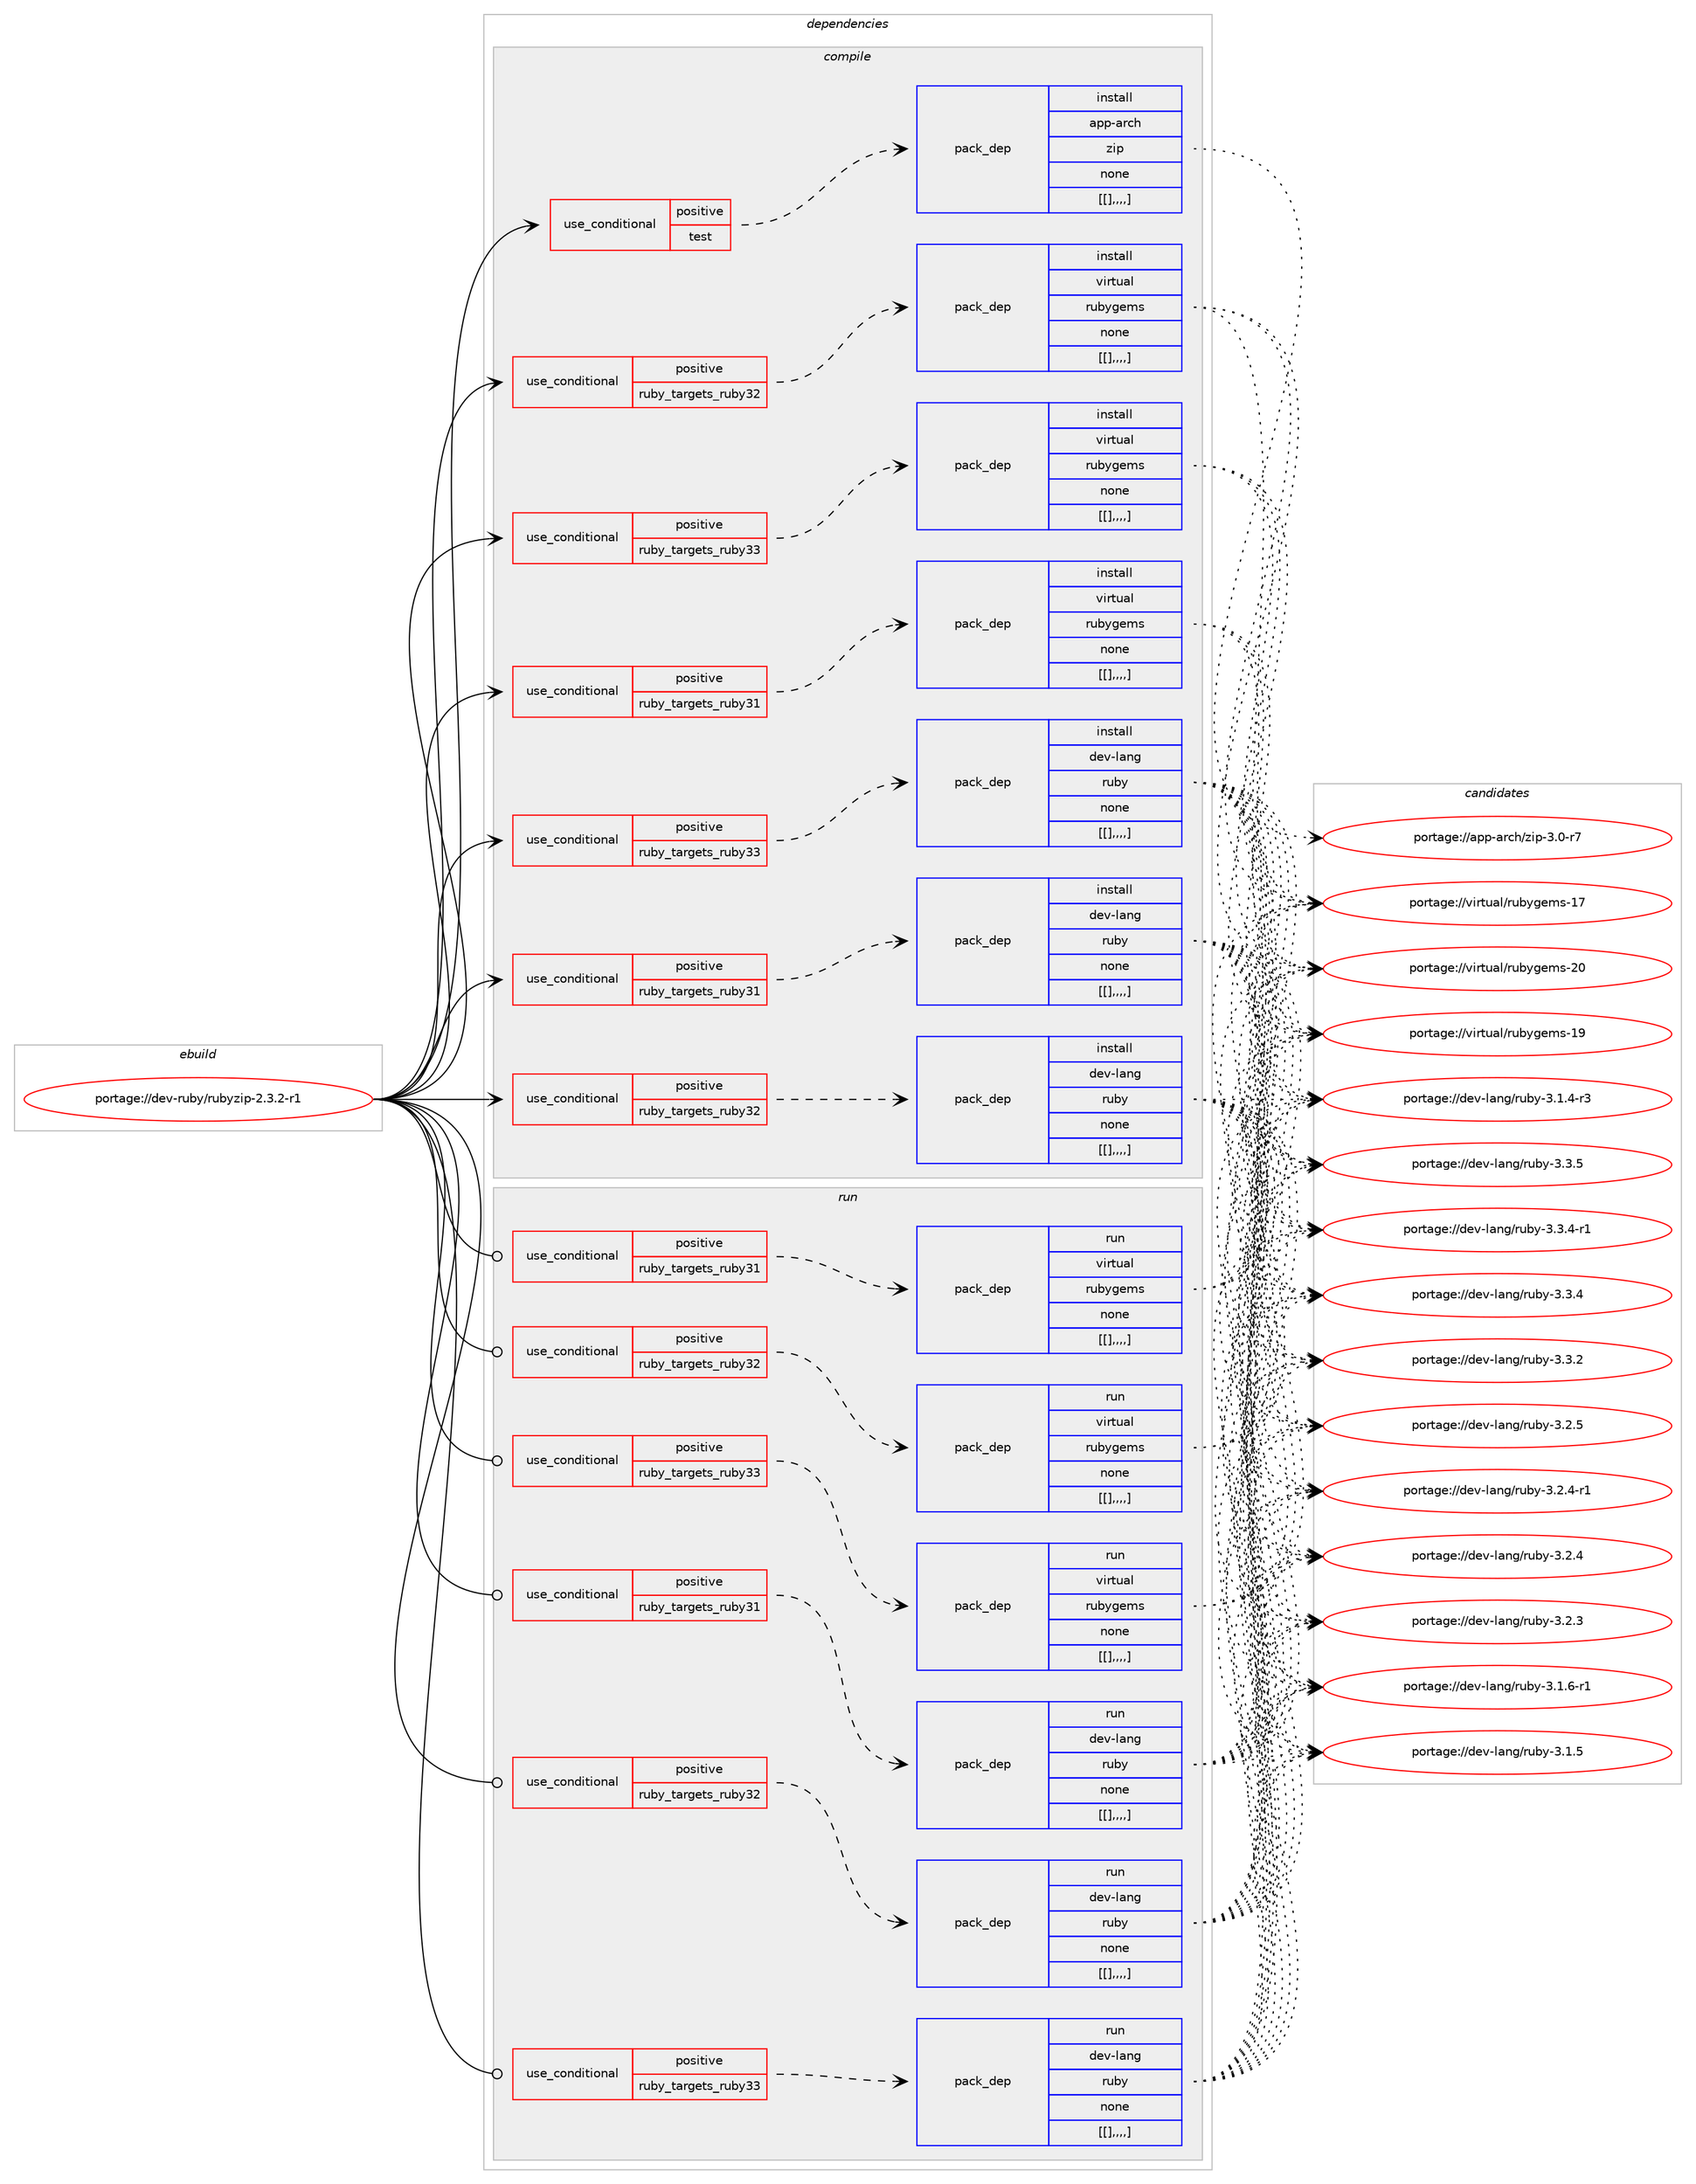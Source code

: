digraph prolog {

# *************
# Graph options
# *************

newrank=true;
concentrate=true;
compound=true;
graph [rankdir=LR,fontname=Helvetica,fontsize=10,ranksep=1.5];#, ranksep=2.5, nodesep=0.2];
edge  [arrowhead=vee];
node  [fontname=Helvetica,fontsize=10];

# **********
# The ebuild
# **********

subgraph cluster_leftcol {
color=gray;
label=<<i>ebuild</i>>;
id [label="portage://dev-ruby/rubyzip-2.3.2-r1", color=red, width=4, href="../dev-ruby/rubyzip-2.3.2-r1.svg"];
}

# ****************
# The dependencies
# ****************

subgraph cluster_midcol {
color=gray;
label=<<i>dependencies</i>>;
subgraph cluster_compile {
fillcolor="#eeeeee";
style=filled;
label=<<i>compile</i>>;
subgraph cond57629 {
dependency205430 [label=<<TABLE BORDER="0" CELLBORDER="1" CELLSPACING="0" CELLPADDING="4"><TR><TD ROWSPAN="3" CELLPADDING="10">use_conditional</TD></TR><TR><TD>positive</TD></TR><TR><TD>ruby_targets_ruby31</TD></TR></TABLE>>, shape=none, color=red];
subgraph pack146424 {
dependency205431 [label=<<TABLE BORDER="0" CELLBORDER="1" CELLSPACING="0" CELLPADDING="4" WIDTH="220"><TR><TD ROWSPAN="6" CELLPADDING="30">pack_dep</TD></TR><TR><TD WIDTH="110">install</TD></TR><TR><TD>dev-lang</TD></TR><TR><TD>ruby</TD></TR><TR><TD>none</TD></TR><TR><TD>[[],,,,]</TD></TR></TABLE>>, shape=none, color=blue];
}
dependency205430:e -> dependency205431:w [weight=20,style="dashed",arrowhead="vee"];
}
id:e -> dependency205430:w [weight=20,style="solid",arrowhead="vee"];
subgraph cond57630 {
dependency205432 [label=<<TABLE BORDER="0" CELLBORDER="1" CELLSPACING="0" CELLPADDING="4"><TR><TD ROWSPAN="3" CELLPADDING="10">use_conditional</TD></TR><TR><TD>positive</TD></TR><TR><TD>ruby_targets_ruby31</TD></TR></TABLE>>, shape=none, color=red];
subgraph pack146425 {
dependency205433 [label=<<TABLE BORDER="0" CELLBORDER="1" CELLSPACING="0" CELLPADDING="4" WIDTH="220"><TR><TD ROWSPAN="6" CELLPADDING="30">pack_dep</TD></TR><TR><TD WIDTH="110">install</TD></TR><TR><TD>virtual</TD></TR><TR><TD>rubygems</TD></TR><TR><TD>none</TD></TR><TR><TD>[[],,,,]</TD></TR></TABLE>>, shape=none, color=blue];
}
dependency205432:e -> dependency205433:w [weight=20,style="dashed",arrowhead="vee"];
}
id:e -> dependency205432:w [weight=20,style="solid",arrowhead="vee"];
subgraph cond57631 {
dependency205434 [label=<<TABLE BORDER="0" CELLBORDER="1" CELLSPACING="0" CELLPADDING="4"><TR><TD ROWSPAN="3" CELLPADDING="10">use_conditional</TD></TR><TR><TD>positive</TD></TR><TR><TD>ruby_targets_ruby32</TD></TR></TABLE>>, shape=none, color=red];
subgraph pack146426 {
dependency205435 [label=<<TABLE BORDER="0" CELLBORDER="1" CELLSPACING="0" CELLPADDING="4" WIDTH="220"><TR><TD ROWSPAN="6" CELLPADDING="30">pack_dep</TD></TR><TR><TD WIDTH="110">install</TD></TR><TR><TD>dev-lang</TD></TR><TR><TD>ruby</TD></TR><TR><TD>none</TD></TR><TR><TD>[[],,,,]</TD></TR></TABLE>>, shape=none, color=blue];
}
dependency205434:e -> dependency205435:w [weight=20,style="dashed",arrowhead="vee"];
}
id:e -> dependency205434:w [weight=20,style="solid",arrowhead="vee"];
subgraph cond57632 {
dependency205436 [label=<<TABLE BORDER="0" CELLBORDER="1" CELLSPACING="0" CELLPADDING="4"><TR><TD ROWSPAN="3" CELLPADDING="10">use_conditional</TD></TR><TR><TD>positive</TD></TR><TR><TD>ruby_targets_ruby32</TD></TR></TABLE>>, shape=none, color=red];
subgraph pack146427 {
dependency205437 [label=<<TABLE BORDER="0" CELLBORDER="1" CELLSPACING="0" CELLPADDING="4" WIDTH="220"><TR><TD ROWSPAN="6" CELLPADDING="30">pack_dep</TD></TR><TR><TD WIDTH="110">install</TD></TR><TR><TD>virtual</TD></TR><TR><TD>rubygems</TD></TR><TR><TD>none</TD></TR><TR><TD>[[],,,,]</TD></TR></TABLE>>, shape=none, color=blue];
}
dependency205436:e -> dependency205437:w [weight=20,style="dashed",arrowhead="vee"];
}
id:e -> dependency205436:w [weight=20,style="solid",arrowhead="vee"];
subgraph cond57633 {
dependency205438 [label=<<TABLE BORDER="0" CELLBORDER="1" CELLSPACING="0" CELLPADDING="4"><TR><TD ROWSPAN="3" CELLPADDING="10">use_conditional</TD></TR><TR><TD>positive</TD></TR><TR><TD>ruby_targets_ruby33</TD></TR></TABLE>>, shape=none, color=red];
subgraph pack146428 {
dependency205439 [label=<<TABLE BORDER="0" CELLBORDER="1" CELLSPACING="0" CELLPADDING="4" WIDTH="220"><TR><TD ROWSPAN="6" CELLPADDING="30">pack_dep</TD></TR><TR><TD WIDTH="110">install</TD></TR><TR><TD>dev-lang</TD></TR><TR><TD>ruby</TD></TR><TR><TD>none</TD></TR><TR><TD>[[],,,,]</TD></TR></TABLE>>, shape=none, color=blue];
}
dependency205438:e -> dependency205439:w [weight=20,style="dashed",arrowhead="vee"];
}
id:e -> dependency205438:w [weight=20,style="solid",arrowhead="vee"];
subgraph cond57634 {
dependency205440 [label=<<TABLE BORDER="0" CELLBORDER="1" CELLSPACING="0" CELLPADDING="4"><TR><TD ROWSPAN="3" CELLPADDING="10">use_conditional</TD></TR><TR><TD>positive</TD></TR><TR><TD>ruby_targets_ruby33</TD></TR></TABLE>>, shape=none, color=red];
subgraph pack146429 {
dependency205441 [label=<<TABLE BORDER="0" CELLBORDER="1" CELLSPACING="0" CELLPADDING="4" WIDTH="220"><TR><TD ROWSPAN="6" CELLPADDING="30">pack_dep</TD></TR><TR><TD WIDTH="110">install</TD></TR><TR><TD>virtual</TD></TR><TR><TD>rubygems</TD></TR><TR><TD>none</TD></TR><TR><TD>[[],,,,]</TD></TR></TABLE>>, shape=none, color=blue];
}
dependency205440:e -> dependency205441:w [weight=20,style="dashed",arrowhead="vee"];
}
id:e -> dependency205440:w [weight=20,style="solid",arrowhead="vee"];
subgraph cond57635 {
dependency205442 [label=<<TABLE BORDER="0" CELLBORDER="1" CELLSPACING="0" CELLPADDING="4"><TR><TD ROWSPAN="3" CELLPADDING="10">use_conditional</TD></TR><TR><TD>positive</TD></TR><TR><TD>test</TD></TR></TABLE>>, shape=none, color=red];
subgraph pack146430 {
dependency205443 [label=<<TABLE BORDER="0" CELLBORDER="1" CELLSPACING="0" CELLPADDING="4" WIDTH="220"><TR><TD ROWSPAN="6" CELLPADDING="30">pack_dep</TD></TR><TR><TD WIDTH="110">install</TD></TR><TR><TD>app-arch</TD></TR><TR><TD>zip</TD></TR><TR><TD>none</TD></TR><TR><TD>[[],,,,]</TD></TR></TABLE>>, shape=none, color=blue];
}
dependency205442:e -> dependency205443:w [weight=20,style="dashed",arrowhead="vee"];
}
id:e -> dependency205442:w [weight=20,style="solid",arrowhead="vee"];
}
subgraph cluster_compileandrun {
fillcolor="#eeeeee";
style=filled;
label=<<i>compile and run</i>>;
}
subgraph cluster_run {
fillcolor="#eeeeee";
style=filled;
label=<<i>run</i>>;
subgraph cond57636 {
dependency205444 [label=<<TABLE BORDER="0" CELLBORDER="1" CELLSPACING="0" CELLPADDING="4"><TR><TD ROWSPAN="3" CELLPADDING="10">use_conditional</TD></TR><TR><TD>positive</TD></TR><TR><TD>ruby_targets_ruby31</TD></TR></TABLE>>, shape=none, color=red];
subgraph pack146431 {
dependency205445 [label=<<TABLE BORDER="0" CELLBORDER="1" CELLSPACING="0" CELLPADDING="4" WIDTH="220"><TR><TD ROWSPAN="6" CELLPADDING="30">pack_dep</TD></TR><TR><TD WIDTH="110">run</TD></TR><TR><TD>dev-lang</TD></TR><TR><TD>ruby</TD></TR><TR><TD>none</TD></TR><TR><TD>[[],,,,]</TD></TR></TABLE>>, shape=none, color=blue];
}
dependency205444:e -> dependency205445:w [weight=20,style="dashed",arrowhead="vee"];
}
id:e -> dependency205444:w [weight=20,style="solid",arrowhead="odot"];
subgraph cond57637 {
dependency205446 [label=<<TABLE BORDER="0" CELLBORDER="1" CELLSPACING="0" CELLPADDING="4"><TR><TD ROWSPAN="3" CELLPADDING="10">use_conditional</TD></TR><TR><TD>positive</TD></TR><TR><TD>ruby_targets_ruby31</TD></TR></TABLE>>, shape=none, color=red];
subgraph pack146432 {
dependency205447 [label=<<TABLE BORDER="0" CELLBORDER="1" CELLSPACING="0" CELLPADDING="4" WIDTH="220"><TR><TD ROWSPAN="6" CELLPADDING="30">pack_dep</TD></TR><TR><TD WIDTH="110">run</TD></TR><TR><TD>virtual</TD></TR><TR><TD>rubygems</TD></TR><TR><TD>none</TD></TR><TR><TD>[[],,,,]</TD></TR></TABLE>>, shape=none, color=blue];
}
dependency205446:e -> dependency205447:w [weight=20,style="dashed",arrowhead="vee"];
}
id:e -> dependency205446:w [weight=20,style="solid",arrowhead="odot"];
subgraph cond57638 {
dependency205448 [label=<<TABLE BORDER="0" CELLBORDER="1" CELLSPACING="0" CELLPADDING="4"><TR><TD ROWSPAN="3" CELLPADDING="10">use_conditional</TD></TR><TR><TD>positive</TD></TR><TR><TD>ruby_targets_ruby32</TD></TR></TABLE>>, shape=none, color=red];
subgraph pack146433 {
dependency205449 [label=<<TABLE BORDER="0" CELLBORDER="1" CELLSPACING="0" CELLPADDING="4" WIDTH="220"><TR><TD ROWSPAN="6" CELLPADDING="30">pack_dep</TD></TR><TR><TD WIDTH="110">run</TD></TR><TR><TD>dev-lang</TD></TR><TR><TD>ruby</TD></TR><TR><TD>none</TD></TR><TR><TD>[[],,,,]</TD></TR></TABLE>>, shape=none, color=blue];
}
dependency205448:e -> dependency205449:w [weight=20,style="dashed",arrowhead="vee"];
}
id:e -> dependency205448:w [weight=20,style="solid",arrowhead="odot"];
subgraph cond57639 {
dependency205450 [label=<<TABLE BORDER="0" CELLBORDER="1" CELLSPACING="0" CELLPADDING="4"><TR><TD ROWSPAN="3" CELLPADDING="10">use_conditional</TD></TR><TR><TD>positive</TD></TR><TR><TD>ruby_targets_ruby32</TD></TR></TABLE>>, shape=none, color=red];
subgraph pack146434 {
dependency205451 [label=<<TABLE BORDER="0" CELLBORDER="1" CELLSPACING="0" CELLPADDING="4" WIDTH="220"><TR><TD ROWSPAN="6" CELLPADDING="30">pack_dep</TD></TR><TR><TD WIDTH="110">run</TD></TR><TR><TD>virtual</TD></TR><TR><TD>rubygems</TD></TR><TR><TD>none</TD></TR><TR><TD>[[],,,,]</TD></TR></TABLE>>, shape=none, color=blue];
}
dependency205450:e -> dependency205451:w [weight=20,style="dashed",arrowhead="vee"];
}
id:e -> dependency205450:w [weight=20,style="solid",arrowhead="odot"];
subgraph cond57640 {
dependency205452 [label=<<TABLE BORDER="0" CELLBORDER="1" CELLSPACING="0" CELLPADDING="4"><TR><TD ROWSPAN="3" CELLPADDING="10">use_conditional</TD></TR><TR><TD>positive</TD></TR><TR><TD>ruby_targets_ruby33</TD></TR></TABLE>>, shape=none, color=red];
subgraph pack146435 {
dependency205453 [label=<<TABLE BORDER="0" CELLBORDER="1" CELLSPACING="0" CELLPADDING="4" WIDTH="220"><TR><TD ROWSPAN="6" CELLPADDING="30">pack_dep</TD></TR><TR><TD WIDTH="110">run</TD></TR><TR><TD>dev-lang</TD></TR><TR><TD>ruby</TD></TR><TR><TD>none</TD></TR><TR><TD>[[],,,,]</TD></TR></TABLE>>, shape=none, color=blue];
}
dependency205452:e -> dependency205453:w [weight=20,style="dashed",arrowhead="vee"];
}
id:e -> dependency205452:w [weight=20,style="solid",arrowhead="odot"];
subgraph cond57641 {
dependency205454 [label=<<TABLE BORDER="0" CELLBORDER="1" CELLSPACING="0" CELLPADDING="4"><TR><TD ROWSPAN="3" CELLPADDING="10">use_conditional</TD></TR><TR><TD>positive</TD></TR><TR><TD>ruby_targets_ruby33</TD></TR></TABLE>>, shape=none, color=red];
subgraph pack146436 {
dependency205455 [label=<<TABLE BORDER="0" CELLBORDER="1" CELLSPACING="0" CELLPADDING="4" WIDTH="220"><TR><TD ROWSPAN="6" CELLPADDING="30">pack_dep</TD></TR><TR><TD WIDTH="110">run</TD></TR><TR><TD>virtual</TD></TR><TR><TD>rubygems</TD></TR><TR><TD>none</TD></TR><TR><TD>[[],,,,]</TD></TR></TABLE>>, shape=none, color=blue];
}
dependency205454:e -> dependency205455:w [weight=20,style="dashed",arrowhead="vee"];
}
id:e -> dependency205454:w [weight=20,style="solid",arrowhead="odot"];
}
}

# **************
# The candidates
# **************

subgraph cluster_choices {
rank=same;
color=gray;
label=<<i>candidates</i>>;

subgraph choice146424 {
color=black;
nodesep=1;
choice10010111845108971101034711411798121455146514653 [label="portage://dev-lang/ruby-3.3.5", color=red, width=4,href="../dev-lang/ruby-3.3.5.svg"];
choice100101118451089711010347114117981214551465146524511449 [label="portage://dev-lang/ruby-3.3.4-r1", color=red, width=4,href="../dev-lang/ruby-3.3.4-r1.svg"];
choice10010111845108971101034711411798121455146514652 [label="portage://dev-lang/ruby-3.3.4", color=red, width=4,href="../dev-lang/ruby-3.3.4.svg"];
choice10010111845108971101034711411798121455146514650 [label="portage://dev-lang/ruby-3.3.2", color=red, width=4,href="../dev-lang/ruby-3.3.2.svg"];
choice10010111845108971101034711411798121455146504653 [label="portage://dev-lang/ruby-3.2.5", color=red, width=4,href="../dev-lang/ruby-3.2.5.svg"];
choice100101118451089711010347114117981214551465046524511449 [label="portage://dev-lang/ruby-3.2.4-r1", color=red, width=4,href="../dev-lang/ruby-3.2.4-r1.svg"];
choice10010111845108971101034711411798121455146504652 [label="portage://dev-lang/ruby-3.2.4", color=red, width=4,href="../dev-lang/ruby-3.2.4.svg"];
choice10010111845108971101034711411798121455146504651 [label="portage://dev-lang/ruby-3.2.3", color=red, width=4,href="../dev-lang/ruby-3.2.3.svg"];
choice100101118451089711010347114117981214551464946544511449 [label="portage://dev-lang/ruby-3.1.6-r1", color=red, width=4,href="../dev-lang/ruby-3.1.6-r1.svg"];
choice10010111845108971101034711411798121455146494653 [label="portage://dev-lang/ruby-3.1.5", color=red, width=4,href="../dev-lang/ruby-3.1.5.svg"];
choice100101118451089711010347114117981214551464946524511451 [label="portage://dev-lang/ruby-3.1.4-r3", color=red, width=4,href="../dev-lang/ruby-3.1.4-r3.svg"];
dependency205431:e -> choice10010111845108971101034711411798121455146514653:w [style=dotted,weight="100"];
dependency205431:e -> choice100101118451089711010347114117981214551465146524511449:w [style=dotted,weight="100"];
dependency205431:e -> choice10010111845108971101034711411798121455146514652:w [style=dotted,weight="100"];
dependency205431:e -> choice10010111845108971101034711411798121455146514650:w [style=dotted,weight="100"];
dependency205431:e -> choice10010111845108971101034711411798121455146504653:w [style=dotted,weight="100"];
dependency205431:e -> choice100101118451089711010347114117981214551465046524511449:w [style=dotted,weight="100"];
dependency205431:e -> choice10010111845108971101034711411798121455146504652:w [style=dotted,weight="100"];
dependency205431:e -> choice10010111845108971101034711411798121455146504651:w [style=dotted,weight="100"];
dependency205431:e -> choice100101118451089711010347114117981214551464946544511449:w [style=dotted,weight="100"];
dependency205431:e -> choice10010111845108971101034711411798121455146494653:w [style=dotted,weight="100"];
dependency205431:e -> choice100101118451089711010347114117981214551464946524511451:w [style=dotted,weight="100"];
}
subgraph choice146425 {
color=black;
nodesep=1;
choice118105114116117971084711411798121103101109115455048 [label="portage://virtual/rubygems-20", color=red, width=4,href="../virtual/rubygems-20.svg"];
choice118105114116117971084711411798121103101109115454957 [label="portage://virtual/rubygems-19", color=red, width=4,href="../virtual/rubygems-19.svg"];
choice118105114116117971084711411798121103101109115454955 [label="portage://virtual/rubygems-17", color=red, width=4,href="../virtual/rubygems-17.svg"];
dependency205433:e -> choice118105114116117971084711411798121103101109115455048:w [style=dotted,weight="100"];
dependency205433:e -> choice118105114116117971084711411798121103101109115454957:w [style=dotted,weight="100"];
dependency205433:e -> choice118105114116117971084711411798121103101109115454955:w [style=dotted,weight="100"];
}
subgraph choice146426 {
color=black;
nodesep=1;
choice10010111845108971101034711411798121455146514653 [label="portage://dev-lang/ruby-3.3.5", color=red, width=4,href="../dev-lang/ruby-3.3.5.svg"];
choice100101118451089711010347114117981214551465146524511449 [label="portage://dev-lang/ruby-3.3.4-r1", color=red, width=4,href="../dev-lang/ruby-3.3.4-r1.svg"];
choice10010111845108971101034711411798121455146514652 [label="portage://dev-lang/ruby-3.3.4", color=red, width=4,href="../dev-lang/ruby-3.3.4.svg"];
choice10010111845108971101034711411798121455146514650 [label="portage://dev-lang/ruby-3.3.2", color=red, width=4,href="../dev-lang/ruby-3.3.2.svg"];
choice10010111845108971101034711411798121455146504653 [label="portage://dev-lang/ruby-3.2.5", color=red, width=4,href="../dev-lang/ruby-3.2.5.svg"];
choice100101118451089711010347114117981214551465046524511449 [label="portage://dev-lang/ruby-3.2.4-r1", color=red, width=4,href="../dev-lang/ruby-3.2.4-r1.svg"];
choice10010111845108971101034711411798121455146504652 [label="portage://dev-lang/ruby-3.2.4", color=red, width=4,href="../dev-lang/ruby-3.2.4.svg"];
choice10010111845108971101034711411798121455146504651 [label="portage://dev-lang/ruby-3.2.3", color=red, width=4,href="../dev-lang/ruby-3.2.3.svg"];
choice100101118451089711010347114117981214551464946544511449 [label="portage://dev-lang/ruby-3.1.6-r1", color=red, width=4,href="../dev-lang/ruby-3.1.6-r1.svg"];
choice10010111845108971101034711411798121455146494653 [label="portage://dev-lang/ruby-3.1.5", color=red, width=4,href="../dev-lang/ruby-3.1.5.svg"];
choice100101118451089711010347114117981214551464946524511451 [label="portage://dev-lang/ruby-3.1.4-r3", color=red, width=4,href="../dev-lang/ruby-3.1.4-r3.svg"];
dependency205435:e -> choice10010111845108971101034711411798121455146514653:w [style=dotted,weight="100"];
dependency205435:e -> choice100101118451089711010347114117981214551465146524511449:w [style=dotted,weight="100"];
dependency205435:e -> choice10010111845108971101034711411798121455146514652:w [style=dotted,weight="100"];
dependency205435:e -> choice10010111845108971101034711411798121455146514650:w [style=dotted,weight="100"];
dependency205435:e -> choice10010111845108971101034711411798121455146504653:w [style=dotted,weight="100"];
dependency205435:e -> choice100101118451089711010347114117981214551465046524511449:w [style=dotted,weight="100"];
dependency205435:e -> choice10010111845108971101034711411798121455146504652:w [style=dotted,weight="100"];
dependency205435:e -> choice10010111845108971101034711411798121455146504651:w [style=dotted,weight="100"];
dependency205435:e -> choice100101118451089711010347114117981214551464946544511449:w [style=dotted,weight="100"];
dependency205435:e -> choice10010111845108971101034711411798121455146494653:w [style=dotted,weight="100"];
dependency205435:e -> choice100101118451089711010347114117981214551464946524511451:w [style=dotted,weight="100"];
}
subgraph choice146427 {
color=black;
nodesep=1;
choice118105114116117971084711411798121103101109115455048 [label="portage://virtual/rubygems-20", color=red, width=4,href="../virtual/rubygems-20.svg"];
choice118105114116117971084711411798121103101109115454957 [label="portage://virtual/rubygems-19", color=red, width=4,href="../virtual/rubygems-19.svg"];
choice118105114116117971084711411798121103101109115454955 [label="portage://virtual/rubygems-17", color=red, width=4,href="../virtual/rubygems-17.svg"];
dependency205437:e -> choice118105114116117971084711411798121103101109115455048:w [style=dotted,weight="100"];
dependency205437:e -> choice118105114116117971084711411798121103101109115454957:w [style=dotted,weight="100"];
dependency205437:e -> choice118105114116117971084711411798121103101109115454955:w [style=dotted,weight="100"];
}
subgraph choice146428 {
color=black;
nodesep=1;
choice10010111845108971101034711411798121455146514653 [label="portage://dev-lang/ruby-3.3.5", color=red, width=4,href="../dev-lang/ruby-3.3.5.svg"];
choice100101118451089711010347114117981214551465146524511449 [label="portage://dev-lang/ruby-3.3.4-r1", color=red, width=4,href="../dev-lang/ruby-3.3.4-r1.svg"];
choice10010111845108971101034711411798121455146514652 [label="portage://dev-lang/ruby-3.3.4", color=red, width=4,href="../dev-lang/ruby-3.3.4.svg"];
choice10010111845108971101034711411798121455146514650 [label="portage://dev-lang/ruby-3.3.2", color=red, width=4,href="../dev-lang/ruby-3.3.2.svg"];
choice10010111845108971101034711411798121455146504653 [label="portage://dev-lang/ruby-3.2.5", color=red, width=4,href="../dev-lang/ruby-3.2.5.svg"];
choice100101118451089711010347114117981214551465046524511449 [label="portage://dev-lang/ruby-3.2.4-r1", color=red, width=4,href="../dev-lang/ruby-3.2.4-r1.svg"];
choice10010111845108971101034711411798121455146504652 [label="portage://dev-lang/ruby-3.2.4", color=red, width=4,href="../dev-lang/ruby-3.2.4.svg"];
choice10010111845108971101034711411798121455146504651 [label="portage://dev-lang/ruby-3.2.3", color=red, width=4,href="../dev-lang/ruby-3.2.3.svg"];
choice100101118451089711010347114117981214551464946544511449 [label="portage://dev-lang/ruby-3.1.6-r1", color=red, width=4,href="../dev-lang/ruby-3.1.6-r1.svg"];
choice10010111845108971101034711411798121455146494653 [label="portage://dev-lang/ruby-3.1.5", color=red, width=4,href="../dev-lang/ruby-3.1.5.svg"];
choice100101118451089711010347114117981214551464946524511451 [label="portage://dev-lang/ruby-3.1.4-r3", color=red, width=4,href="../dev-lang/ruby-3.1.4-r3.svg"];
dependency205439:e -> choice10010111845108971101034711411798121455146514653:w [style=dotted,weight="100"];
dependency205439:e -> choice100101118451089711010347114117981214551465146524511449:w [style=dotted,weight="100"];
dependency205439:e -> choice10010111845108971101034711411798121455146514652:w [style=dotted,weight="100"];
dependency205439:e -> choice10010111845108971101034711411798121455146514650:w [style=dotted,weight="100"];
dependency205439:e -> choice10010111845108971101034711411798121455146504653:w [style=dotted,weight="100"];
dependency205439:e -> choice100101118451089711010347114117981214551465046524511449:w [style=dotted,weight="100"];
dependency205439:e -> choice10010111845108971101034711411798121455146504652:w [style=dotted,weight="100"];
dependency205439:e -> choice10010111845108971101034711411798121455146504651:w [style=dotted,weight="100"];
dependency205439:e -> choice100101118451089711010347114117981214551464946544511449:w [style=dotted,weight="100"];
dependency205439:e -> choice10010111845108971101034711411798121455146494653:w [style=dotted,weight="100"];
dependency205439:e -> choice100101118451089711010347114117981214551464946524511451:w [style=dotted,weight="100"];
}
subgraph choice146429 {
color=black;
nodesep=1;
choice118105114116117971084711411798121103101109115455048 [label="portage://virtual/rubygems-20", color=red, width=4,href="../virtual/rubygems-20.svg"];
choice118105114116117971084711411798121103101109115454957 [label="portage://virtual/rubygems-19", color=red, width=4,href="../virtual/rubygems-19.svg"];
choice118105114116117971084711411798121103101109115454955 [label="portage://virtual/rubygems-17", color=red, width=4,href="../virtual/rubygems-17.svg"];
dependency205441:e -> choice118105114116117971084711411798121103101109115455048:w [style=dotted,weight="100"];
dependency205441:e -> choice118105114116117971084711411798121103101109115454957:w [style=dotted,weight="100"];
dependency205441:e -> choice118105114116117971084711411798121103101109115454955:w [style=dotted,weight="100"];
}
subgraph choice146430 {
color=black;
nodesep=1;
choice9711211245971149910447122105112455146484511455 [label="portage://app-arch/zip-3.0-r7", color=red, width=4,href="../app-arch/zip-3.0-r7.svg"];
dependency205443:e -> choice9711211245971149910447122105112455146484511455:w [style=dotted,weight="100"];
}
subgraph choice146431 {
color=black;
nodesep=1;
choice10010111845108971101034711411798121455146514653 [label="portage://dev-lang/ruby-3.3.5", color=red, width=4,href="../dev-lang/ruby-3.3.5.svg"];
choice100101118451089711010347114117981214551465146524511449 [label="portage://dev-lang/ruby-3.3.4-r1", color=red, width=4,href="../dev-lang/ruby-3.3.4-r1.svg"];
choice10010111845108971101034711411798121455146514652 [label="portage://dev-lang/ruby-3.3.4", color=red, width=4,href="../dev-lang/ruby-3.3.4.svg"];
choice10010111845108971101034711411798121455146514650 [label="portage://dev-lang/ruby-3.3.2", color=red, width=4,href="../dev-lang/ruby-3.3.2.svg"];
choice10010111845108971101034711411798121455146504653 [label="portage://dev-lang/ruby-3.2.5", color=red, width=4,href="../dev-lang/ruby-3.2.5.svg"];
choice100101118451089711010347114117981214551465046524511449 [label="portage://dev-lang/ruby-3.2.4-r1", color=red, width=4,href="../dev-lang/ruby-3.2.4-r1.svg"];
choice10010111845108971101034711411798121455146504652 [label="portage://dev-lang/ruby-3.2.4", color=red, width=4,href="../dev-lang/ruby-3.2.4.svg"];
choice10010111845108971101034711411798121455146504651 [label="portage://dev-lang/ruby-3.2.3", color=red, width=4,href="../dev-lang/ruby-3.2.3.svg"];
choice100101118451089711010347114117981214551464946544511449 [label="portage://dev-lang/ruby-3.1.6-r1", color=red, width=4,href="../dev-lang/ruby-3.1.6-r1.svg"];
choice10010111845108971101034711411798121455146494653 [label="portage://dev-lang/ruby-3.1.5", color=red, width=4,href="../dev-lang/ruby-3.1.5.svg"];
choice100101118451089711010347114117981214551464946524511451 [label="portage://dev-lang/ruby-3.1.4-r3", color=red, width=4,href="../dev-lang/ruby-3.1.4-r3.svg"];
dependency205445:e -> choice10010111845108971101034711411798121455146514653:w [style=dotted,weight="100"];
dependency205445:e -> choice100101118451089711010347114117981214551465146524511449:w [style=dotted,weight="100"];
dependency205445:e -> choice10010111845108971101034711411798121455146514652:w [style=dotted,weight="100"];
dependency205445:e -> choice10010111845108971101034711411798121455146514650:w [style=dotted,weight="100"];
dependency205445:e -> choice10010111845108971101034711411798121455146504653:w [style=dotted,weight="100"];
dependency205445:e -> choice100101118451089711010347114117981214551465046524511449:w [style=dotted,weight="100"];
dependency205445:e -> choice10010111845108971101034711411798121455146504652:w [style=dotted,weight="100"];
dependency205445:e -> choice10010111845108971101034711411798121455146504651:w [style=dotted,weight="100"];
dependency205445:e -> choice100101118451089711010347114117981214551464946544511449:w [style=dotted,weight="100"];
dependency205445:e -> choice10010111845108971101034711411798121455146494653:w [style=dotted,weight="100"];
dependency205445:e -> choice100101118451089711010347114117981214551464946524511451:w [style=dotted,weight="100"];
}
subgraph choice146432 {
color=black;
nodesep=1;
choice118105114116117971084711411798121103101109115455048 [label="portage://virtual/rubygems-20", color=red, width=4,href="../virtual/rubygems-20.svg"];
choice118105114116117971084711411798121103101109115454957 [label="portage://virtual/rubygems-19", color=red, width=4,href="../virtual/rubygems-19.svg"];
choice118105114116117971084711411798121103101109115454955 [label="portage://virtual/rubygems-17", color=red, width=4,href="../virtual/rubygems-17.svg"];
dependency205447:e -> choice118105114116117971084711411798121103101109115455048:w [style=dotted,weight="100"];
dependency205447:e -> choice118105114116117971084711411798121103101109115454957:w [style=dotted,weight="100"];
dependency205447:e -> choice118105114116117971084711411798121103101109115454955:w [style=dotted,weight="100"];
}
subgraph choice146433 {
color=black;
nodesep=1;
choice10010111845108971101034711411798121455146514653 [label="portage://dev-lang/ruby-3.3.5", color=red, width=4,href="../dev-lang/ruby-3.3.5.svg"];
choice100101118451089711010347114117981214551465146524511449 [label="portage://dev-lang/ruby-3.3.4-r1", color=red, width=4,href="../dev-lang/ruby-3.3.4-r1.svg"];
choice10010111845108971101034711411798121455146514652 [label="portage://dev-lang/ruby-3.3.4", color=red, width=4,href="../dev-lang/ruby-3.3.4.svg"];
choice10010111845108971101034711411798121455146514650 [label="portage://dev-lang/ruby-3.3.2", color=red, width=4,href="../dev-lang/ruby-3.3.2.svg"];
choice10010111845108971101034711411798121455146504653 [label="portage://dev-lang/ruby-3.2.5", color=red, width=4,href="../dev-lang/ruby-3.2.5.svg"];
choice100101118451089711010347114117981214551465046524511449 [label="portage://dev-lang/ruby-3.2.4-r1", color=red, width=4,href="../dev-lang/ruby-3.2.4-r1.svg"];
choice10010111845108971101034711411798121455146504652 [label="portage://dev-lang/ruby-3.2.4", color=red, width=4,href="../dev-lang/ruby-3.2.4.svg"];
choice10010111845108971101034711411798121455146504651 [label="portage://dev-lang/ruby-3.2.3", color=red, width=4,href="../dev-lang/ruby-3.2.3.svg"];
choice100101118451089711010347114117981214551464946544511449 [label="portage://dev-lang/ruby-3.1.6-r1", color=red, width=4,href="../dev-lang/ruby-3.1.6-r1.svg"];
choice10010111845108971101034711411798121455146494653 [label="portage://dev-lang/ruby-3.1.5", color=red, width=4,href="../dev-lang/ruby-3.1.5.svg"];
choice100101118451089711010347114117981214551464946524511451 [label="portage://dev-lang/ruby-3.1.4-r3", color=red, width=4,href="../dev-lang/ruby-3.1.4-r3.svg"];
dependency205449:e -> choice10010111845108971101034711411798121455146514653:w [style=dotted,weight="100"];
dependency205449:e -> choice100101118451089711010347114117981214551465146524511449:w [style=dotted,weight="100"];
dependency205449:e -> choice10010111845108971101034711411798121455146514652:w [style=dotted,weight="100"];
dependency205449:e -> choice10010111845108971101034711411798121455146514650:w [style=dotted,weight="100"];
dependency205449:e -> choice10010111845108971101034711411798121455146504653:w [style=dotted,weight="100"];
dependency205449:e -> choice100101118451089711010347114117981214551465046524511449:w [style=dotted,weight="100"];
dependency205449:e -> choice10010111845108971101034711411798121455146504652:w [style=dotted,weight="100"];
dependency205449:e -> choice10010111845108971101034711411798121455146504651:w [style=dotted,weight="100"];
dependency205449:e -> choice100101118451089711010347114117981214551464946544511449:w [style=dotted,weight="100"];
dependency205449:e -> choice10010111845108971101034711411798121455146494653:w [style=dotted,weight="100"];
dependency205449:e -> choice100101118451089711010347114117981214551464946524511451:w [style=dotted,weight="100"];
}
subgraph choice146434 {
color=black;
nodesep=1;
choice118105114116117971084711411798121103101109115455048 [label="portage://virtual/rubygems-20", color=red, width=4,href="../virtual/rubygems-20.svg"];
choice118105114116117971084711411798121103101109115454957 [label="portage://virtual/rubygems-19", color=red, width=4,href="../virtual/rubygems-19.svg"];
choice118105114116117971084711411798121103101109115454955 [label="portage://virtual/rubygems-17", color=red, width=4,href="../virtual/rubygems-17.svg"];
dependency205451:e -> choice118105114116117971084711411798121103101109115455048:w [style=dotted,weight="100"];
dependency205451:e -> choice118105114116117971084711411798121103101109115454957:w [style=dotted,weight="100"];
dependency205451:e -> choice118105114116117971084711411798121103101109115454955:w [style=dotted,weight="100"];
}
subgraph choice146435 {
color=black;
nodesep=1;
choice10010111845108971101034711411798121455146514653 [label="portage://dev-lang/ruby-3.3.5", color=red, width=4,href="../dev-lang/ruby-3.3.5.svg"];
choice100101118451089711010347114117981214551465146524511449 [label="portage://dev-lang/ruby-3.3.4-r1", color=red, width=4,href="../dev-lang/ruby-3.3.4-r1.svg"];
choice10010111845108971101034711411798121455146514652 [label="portage://dev-lang/ruby-3.3.4", color=red, width=4,href="../dev-lang/ruby-3.3.4.svg"];
choice10010111845108971101034711411798121455146514650 [label="portage://dev-lang/ruby-3.3.2", color=red, width=4,href="../dev-lang/ruby-3.3.2.svg"];
choice10010111845108971101034711411798121455146504653 [label="portage://dev-lang/ruby-3.2.5", color=red, width=4,href="../dev-lang/ruby-3.2.5.svg"];
choice100101118451089711010347114117981214551465046524511449 [label="portage://dev-lang/ruby-3.2.4-r1", color=red, width=4,href="../dev-lang/ruby-3.2.4-r1.svg"];
choice10010111845108971101034711411798121455146504652 [label="portage://dev-lang/ruby-3.2.4", color=red, width=4,href="../dev-lang/ruby-3.2.4.svg"];
choice10010111845108971101034711411798121455146504651 [label="portage://dev-lang/ruby-3.2.3", color=red, width=4,href="../dev-lang/ruby-3.2.3.svg"];
choice100101118451089711010347114117981214551464946544511449 [label="portage://dev-lang/ruby-3.1.6-r1", color=red, width=4,href="../dev-lang/ruby-3.1.6-r1.svg"];
choice10010111845108971101034711411798121455146494653 [label="portage://dev-lang/ruby-3.1.5", color=red, width=4,href="../dev-lang/ruby-3.1.5.svg"];
choice100101118451089711010347114117981214551464946524511451 [label="portage://dev-lang/ruby-3.1.4-r3", color=red, width=4,href="../dev-lang/ruby-3.1.4-r3.svg"];
dependency205453:e -> choice10010111845108971101034711411798121455146514653:w [style=dotted,weight="100"];
dependency205453:e -> choice100101118451089711010347114117981214551465146524511449:w [style=dotted,weight="100"];
dependency205453:e -> choice10010111845108971101034711411798121455146514652:w [style=dotted,weight="100"];
dependency205453:e -> choice10010111845108971101034711411798121455146514650:w [style=dotted,weight="100"];
dependency205453:e -> choice10010111845108971101034711411798121455146504653:w [style=dotted,weight="100"];
dependency205453:e -> choice100101118451089711010347114117981214551465046524511449:w [style=dotted,weight="100"];
dependency205453:e -> choice10010111845108971101034711411798121455146504652:w [style=dotted,weight="100"];
dependency205453:e -> choice10010111845108971101034711411798121455146504651:w [style=dotted,weight="100"];
dependency205453:e -> choice100101118451089711010347114117981214551464946544511449:w [style=dotted,weight="100"];
dependency205453:e -> choice10010111845108971101034711411798121455146494653:w [style=dotted,weight="100"];
dependency205453:e -> choice100101118451089711010347114117981214551464946524511451:w [style=dotted,weight="100"];
}
subgraph choice146436 {
color=black;
nodesep=1;
choice118105114116117971084711411798121103101109115455048 [label="portage://virtual/rubygems-20", color=red, width=4,href="../virtual/rubygems-20.svg"];
choice118105114116117971084711411798121103101109115454957 [label="portage://virtual/rubygems-19", color=red, width=4,href="../virtual/rubygems-19.svg"];
choice118105114116117971084711411798121103101109115454955 [label="portage://virtual/rubygems-17", color=red, width=4,href="../virtual/rubygems-17.svg"];
dependency205455:e -> choice118105114116117971084711411798121103101109115455048:w [style=dotted,weight="100"];
dependency205455:e -> choice118105114116117971084711411798121103101109115454957:w [style=dotted,weight="100"];
dependency205455:e -> choice118105114116117971084711411798121103101109115454955:w [style=dotted,weight="100"];
}
}

}
